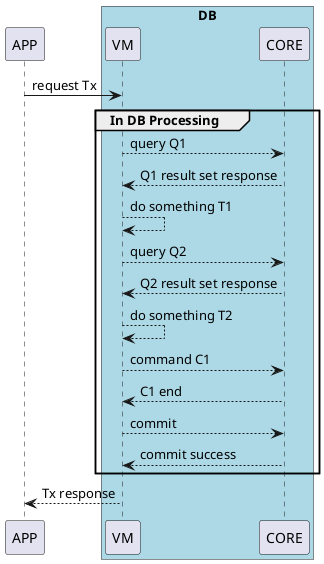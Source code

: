 @startuml
participant APP
box "DB" #LightBlue
participant VM
participant CORE
end box

APP -> VM: request Tx
group In DB Processing
VM --> CORE: query Q1
VM <-- CORE: Q1 result set response
VM --> VM: do something T1
VM --> CORE: query Q2
VM <-- CORE: Q2 result set response
VM --> VM: do something T2
VM --> CORE: command C1
VM <-- CORE: C1 end
VM --> CORE: commit
VM <-- CORE: commit success
end
APP <-- VM: Tx response

@enduml